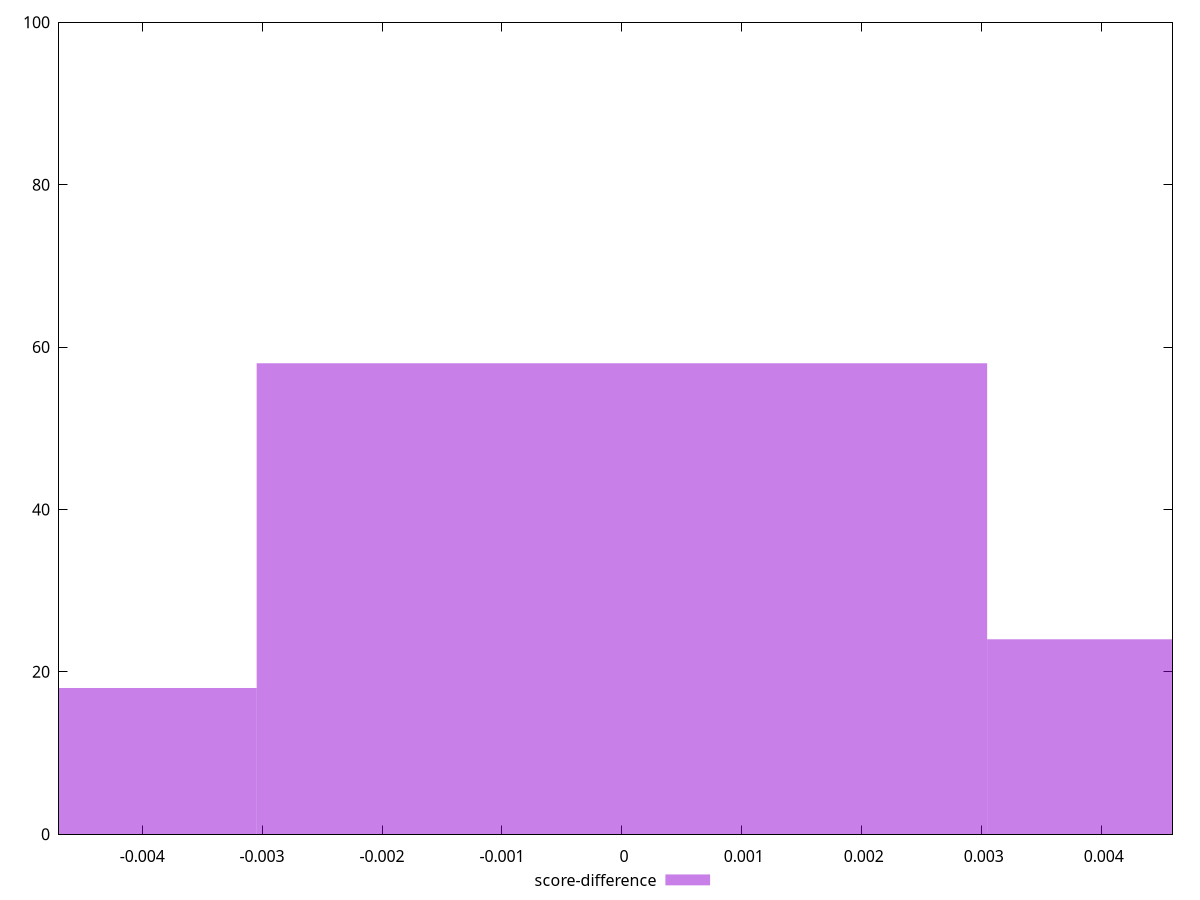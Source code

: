 reset

$scoreDifference <<EOF
0 58
-0.006091014574248859 18
0.006091014574248859 24
EOF

set key outside below
set boxwidth 0.006091014574248859
set xrange [-0.004693680011569223:0.004590888503433255]
set yrange [0:100]
set trange [0:100]
set style fill transparent solid 0.5 noborder
set terminal svg size 640, 490 enhanced background rgb 'white'
set output "report_00008_2021-01-22T20:58:29.167/total-blocking-time/samples/pages+cached/score-difference/histogram.svg"

plot $scoreDifference title "score-difference" with boxes

reset
